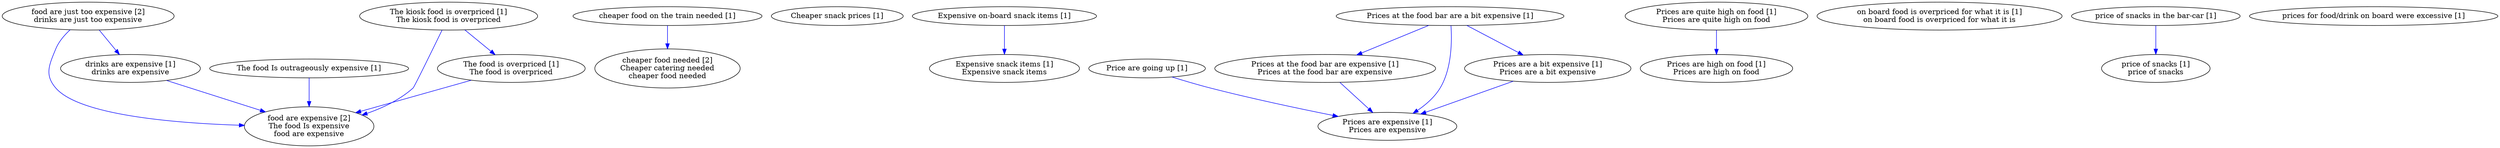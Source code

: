 digraph collapsedGraph {
"food are expensive [2]\nThe food Is expensive\nfood are expensive""food are just too expensive [2]\ndrinks are just too expensive""cheaper food needed [2]\nCheaper catering needed\ncheaper food needed""Cheaper snack prices [1]""Expensive on-board snack items [1]""Expensive snack items [1]\nExpensive snack items""Price are going up [1]""Prices are quite high on food [1]\nPrices are quite high on food""Prices are high on food [1]\nPrices are high on food""Prices at the food bar are a bit expensive [1]""Prices at the food bar are expensive [1]\nPrices at the food bar are expensive""Prices are expensive [1]\nPrices are expensive""Prices are a bit expensive [1]\nPrices are a bit expensive""The food Is outrageously expensive [1]""The kiosk food is overpriced [1]\nThe kiosk food is overpriced""The food is overpriced [1]\nThe food is overpriced""cheaper food on the train needed [1]""drinks are expensive [1]\ndrinks are expensive""on board food is overpriced for what it is [1]\non board food is overpriced for what it is""price of snacks in the bar-car [1]""price of snacks [1]\nprice of snacks""prices for food/drink on board were excessive [1]""food are just too expensive [2]\ndrinks are just too expensive" -> "drinks are expensive [1]\ndrinks are expensive" [color=blue]
"The kiosk food is overpriced [1]\nThe kiosk food is overpriced" -> "food are expensive [2]\nThe food Is expensive\nfood are expensive" [color=blue]
"cheaper food on the train needed [1]" -> "cheaper food needed [2]\nCheaper catering needed\ncheaper food needed" [color=blue]
"The food Is outrageously expensive [1]" -> "food are expensive [2]\nThe food Is expensive\nfood are expensive" [color=blue]
"food are just too expensive [2]\ndrinks are just too expensive" -> "food are expensive [2]\nThe food Is expensive\nfood are expensive" [color=blue]
"drinks are expensive [1]\ndrinks are expensive" -> "food are expensive [2]\nThe food Is expensive\nfood are expensive" [color=blue]
"The food is overpriced [1]\nThe food is overpriced" -> "food are expensive [2]\nThe food Is expensive\nfood are expensive" [color=blue]
"Price are going up [1]" -> "Prices are expensive [1]\nPrices are expensive" [color=blue]
"Expensive on-board snack items [1]" -> "Expensive snack items [1]\nExpensive snack items" [color=blue]
"Prices are quite high on food [1]\nPrices are quite high on food" -> "Prices are high on food [1]\nPrices are high on food" [color=blue]
"Prices at the food bar are a bit expensive [1]" -> "Prices at the food bar are expensive [1]\nPrices at the food bar are expensive" [color=blue]
"Prices at the food bar are expensive [1]\nPrices at the food bar are expensive" -> "Prices are expensive [1]\nPrices are expensive" [color=blue]
"Prices at the food bar are a bit expensive [1]" -> "Prices are a bit expensive [1]\nPrices are a bit expensive" [color=blue]
"Prices are a bit expensive [1]\nPrices are a bit expensive" -> "Prices are expensive [1]\nPrices are expensive" [color=blue]
"Prices at the food bar are a bit expensive [1]" -> "Prices are expensive [1]\nPrices are expensive" [color=blue]
"The kiosk food is overpriced [1]\nThe kiosk food is overpriced" -> "The food is overpriced [1]\nThe food is overpriced" [color=blue]
"price of snacks in the bar-car [1]" -> "price of snacks [1]\nprice of snacks" [color=blue]
}